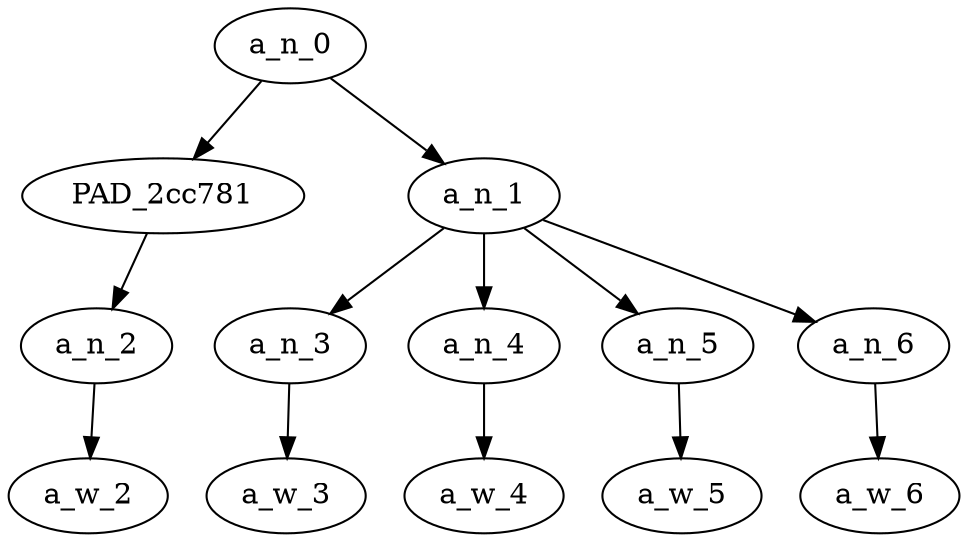strict digraph "" {
	a_n_0	[div_dir=1,
		index=0,
		level=3,
		pos="2.75,3!",
		text_span="[0, 1, 2, 3, 4]",
		value=1.00000001];
	PAD_2cc781	[div_dir=-1,
		index=1,
		level=2,
		pos="4.0,2!",
		text_span="[4]",
		value=0.12118903];
	a_n_0 -> PAD_2cc781;
	a_n_1	[div_dir=1,
		index=0,
		level=2,
		pos="1.5,2!",
		text_span="[0, 1, 2, 3]",
		value=0.87620642];
	a_n_0 -> a_n_1;
	a_n_2	[div_dir=-1,
		index=4,
		level=1,
		pos="4.0,1!",
		text_span="[4]",
		value=0.12118903];
	PAD_2cc781 -> a_n_2;
	a_w_2	[div_dir=0,
		index=4,
		level=0,
		pos="4,0!",
		text_span="[4]",
		value=nice];
	a_n_2 -> a_w_2;
	a_n_3	[div_dir=1,
		index=0,
		level=1,
		pos="0.0,1!",
		text_span="[0]",
		value=0.10588303];
	a_n_1 -> a_n_3;
	a_n_4	[div_dir=1,
		index=1,
		level=1,
		pos="1.0,1!",
		text_span="[1]",
		value=0.16741221];
	a_n_1 -> a_n_4;
	a_n_5	[div_dir=1,
		index=2,
		level=1,
		pos="2.0,1!",
		text_span="[2]",
		value=0.45720242];
	a_n_1 -> a_n_5;
	a_n_6	[div_dir=1,
		index=3,
		level=1,
		pos="3.0,1!",
		text_span="[3]",
		value=0.14283609];
	a_n_1 -> a_n_6;
	a_w_3	[div_dir=0,
		index=0,
		level=0,
		pos="0,0!",
		text_span="[0]",
		value=only];
	a_n_3 -> a_w_3;
	a_w_4	[div_dir=0,
		index=1,
		level=0,
		pos="1,0!",
		text_span="[1]",
		value=gay];
	a_n_4 -> a_w_4;
	a_w_5	[div_dir=0,
		index=2,
		level=0,
		pos="2,0!",
		text_span="[2]",
		value=nigger];
	a_n_5 -> a_w_5;
	a_w_6	[div_dir=0,
		index=3,
		level=0,
		pos="3,0!",
		text_span="[3]",
		value=culture];
	a_n_6 -> a_w_6;
}
